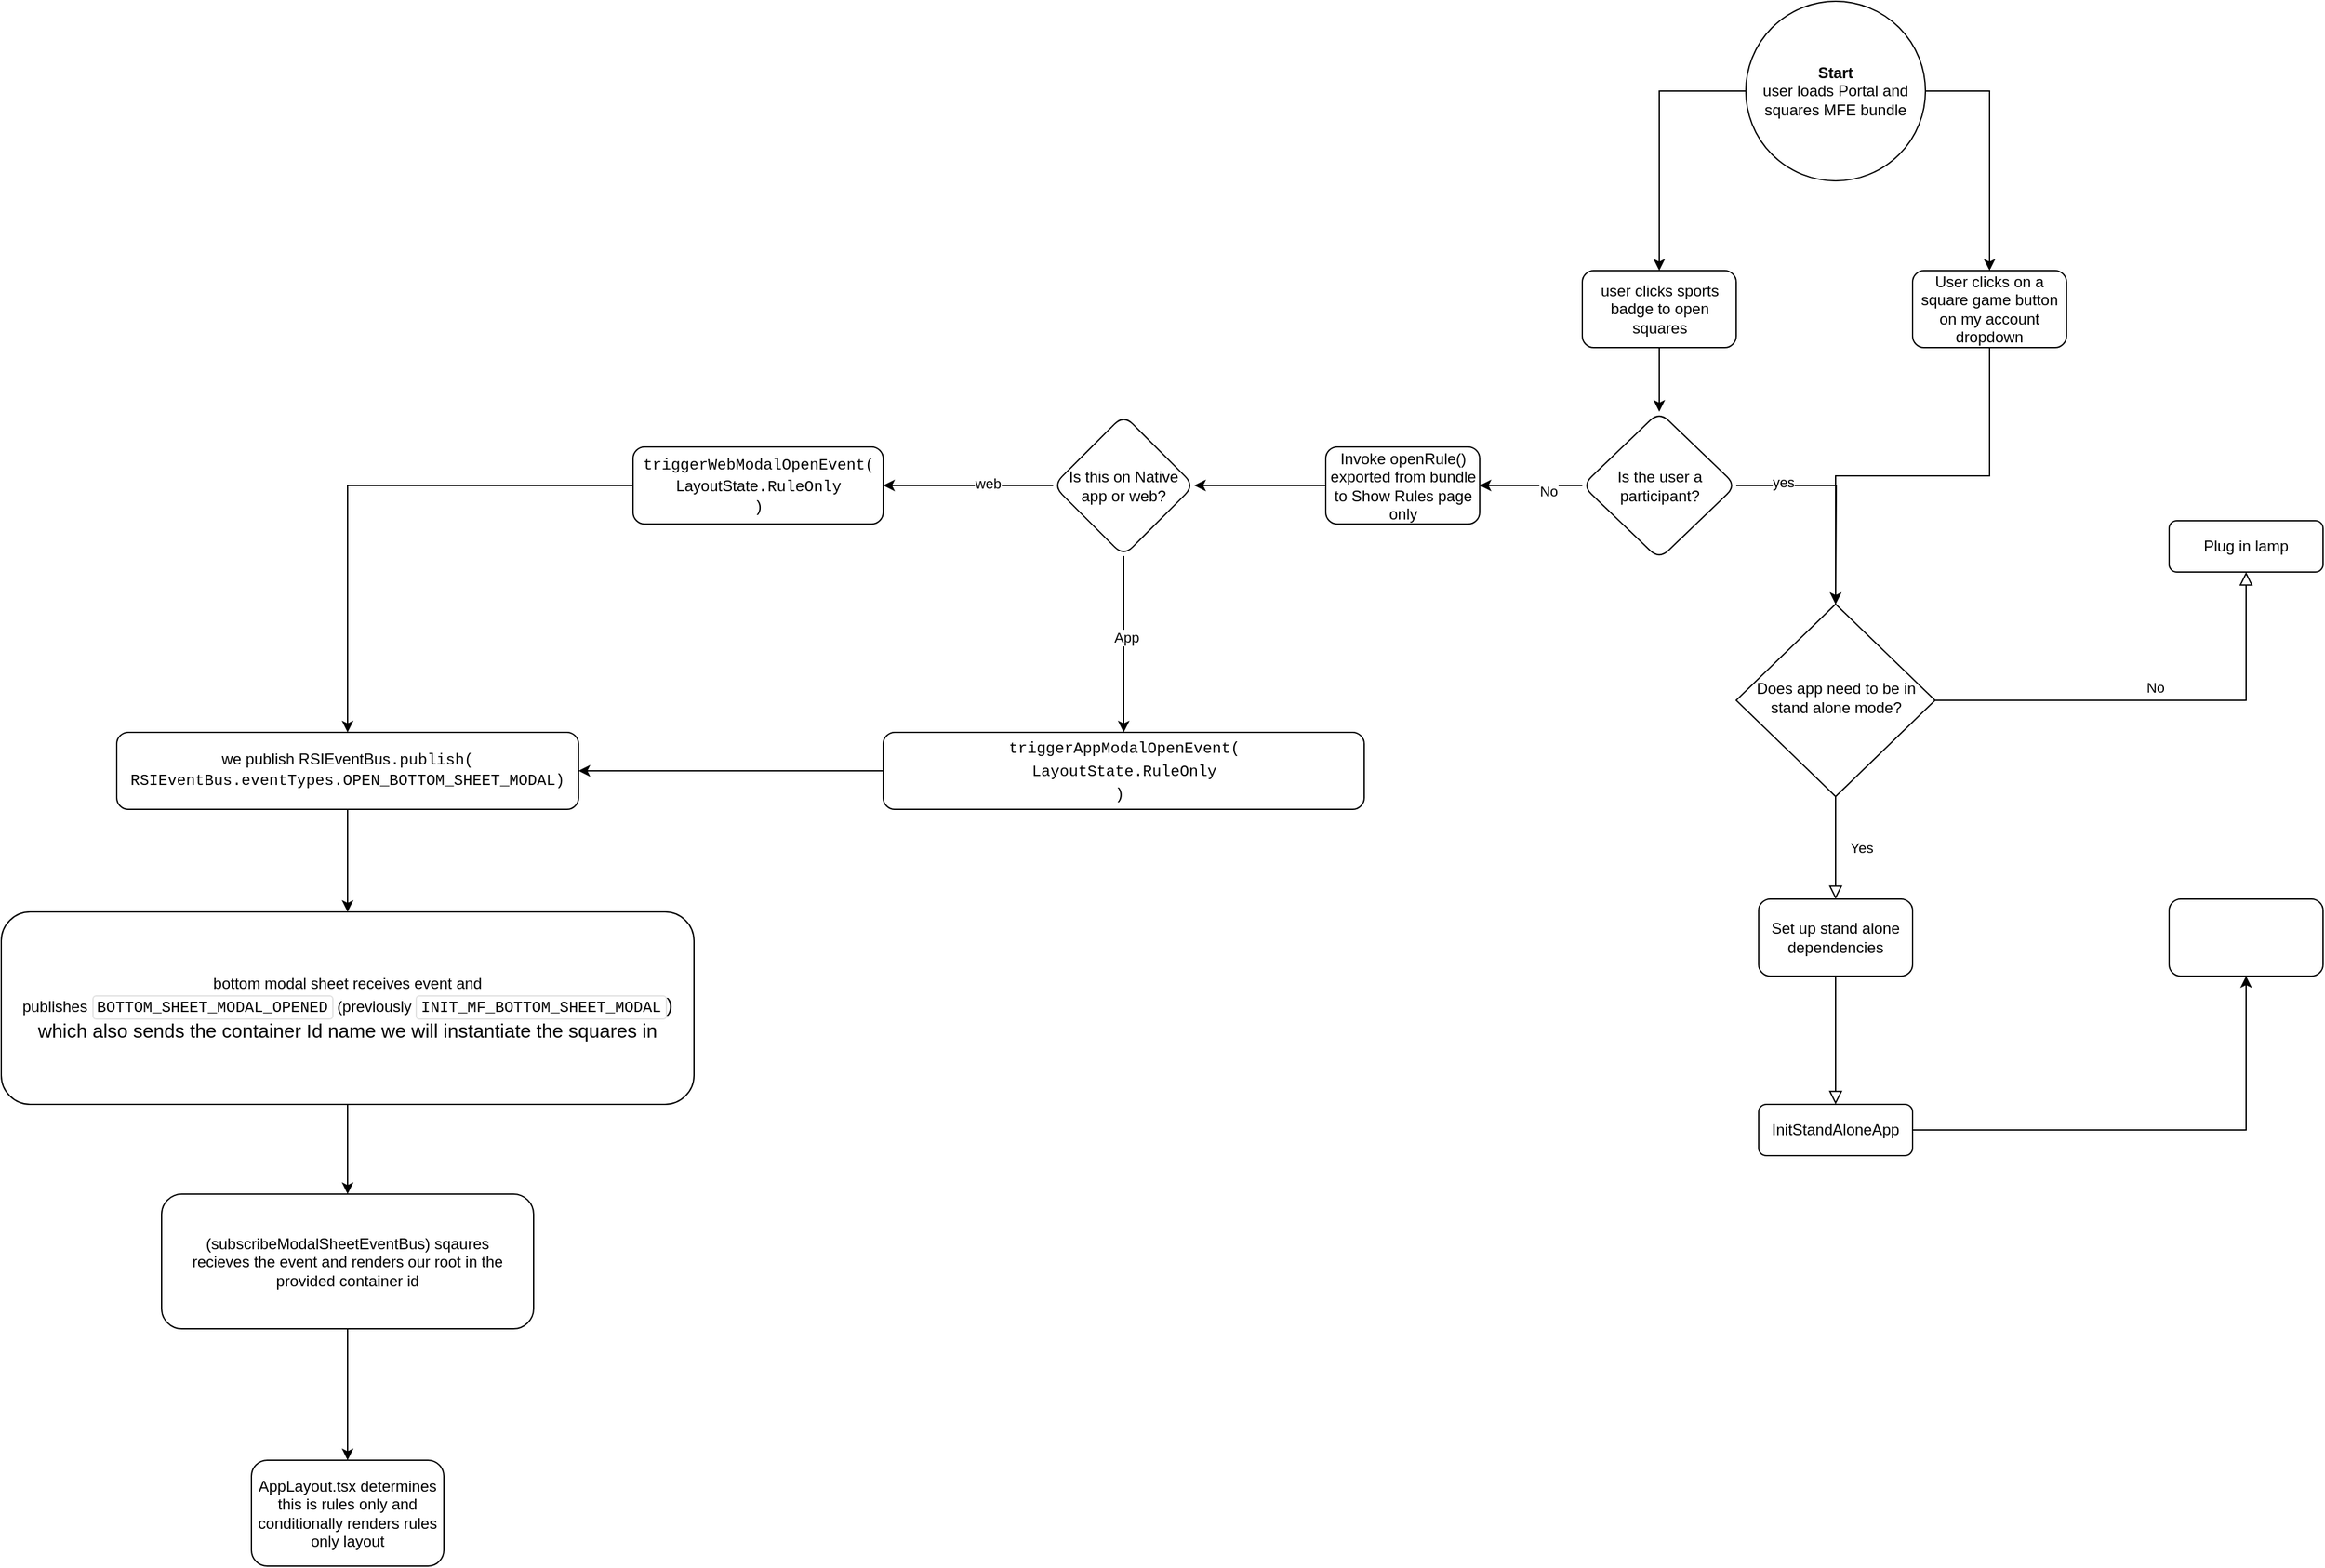 <mxfile version="20.8.5" type="github">
  <diagram id="C5RBs43oDa-KdzZeNtuy" name="Page-1">
    <mxGraphModel dx="2896" dy="1965" grid="1" gridSize="10" guides="1" tooltips="1" connect="1" arrows="1" fold="1" page="1" pageScale="1" pageWidth="827" pageHeight="1169" math="0" shadow="0">
      <root>
        <mxCell id="WIyWlLk6GJQsqaUBKTNV-0" />
        <mxCell id="WIyWlLk6GJQsqaUBKTNV-1" parent="WIyWlLk6GJQsqaUBKTNV-0" />
        <mxCell id="MCXYUD_cc4jcH39WPMn9-36" style="edgeStyle=orthogonalEdgeStyle;rounded=0;orthogonalLoop=1;jettySize=auto;html=1;entryX=0.5;entryY=0;entryDx=0;entryDy=0;" parent="WIyWlLk6GJQsqaUBKTNV-1" source="WIyWlLk6GJQsqaUBKTNV-3" target="MCXYUD_cc4jcH39WPMn9-29" edge="1">
          <mxGeometry relative="1" as="geometry" />
        </mxCell>
        <mxCell id="WIyWlLk6GJQsqaUBKTNV-3" value="user clicks sports badge to open squares" style="rounded=1;whiteSpace=wrap;html=1;fontSize=12;glass=0;strokeWidth=1;shadow=0;" parent="WIyWlLk6GJQsqaUBKTNV-1" vertex="1">
          <mxGeometry x="22.5" y="40" width="120" height="60" as="geometry" />
        </mxCell>
        <mxCell id="WIyWlLk6GJQsqaUBKTNV-4" value="Yes" style="rounded=0;html=1;jettySize=auto;orthogonalLoop=1;fontSize=11;endArrow=block;endFill=0;endSize=8;strokeWidth=1;shadow=0;labelBackgroundColor=none;edgeStyle=orthogonalEdgeStyle;entryX=0.5;entryY=0;entryDx=0;entryDy=0;" parent="WIyWlLk6GJQsqaUBKTNV-1" source="WIyWlLk6GJQsqaUBKTNV-6" target="MCXYUD_cc4jcH39WPMn9-2" edge="1">
          <mxGeometry y="20" relative="1" as="geometry">
            <mxPoint as="offset" />
            <mxPoint x="220" y="390" as="targetPoint" />
            <Array as="points">
              <mxPoint x="220" y="390" />
              <mxPoint x="220" y="390" />
            </Array>
          </mxGeometry>
        </mxCell>
        <mxCell id="WIyWlLk6GJQsqaUBKTNV-5" value="No" style="edgeStyle=orthogonalEdgeStyle;rounded=0;html=1;jettySize=auto;orthogonalLoop=1;fontSize=11;endArrow=block;endFill=0;endSize=8;strokeWidth=1;shadow=0;labelBackgroundColor=none;" parent="WIyWlLk6GJQsqaUBKTNV-1" source="WIyWlLk6GJQsqaUBKTNV-6" target="WIyWlLk6GJQsqaUBKTNV-7" edge="1">
          <mxGeometry y="10" relative="1" as="geometry">
            <mxPoint as="offset" />
          </mxGeometry>
        </mxCell>
        <mxCell id="WIyWlLk6GJQsqaUBKTNV-6" value="Does app need to be in stand alone mode?" style="rhombus;whiteSpace=wrap;html=1;shadow=0;fontFamily=Helvetica;fontSize=12;align=center;strokeWidth=1;spacing=6;spacingTop=-4;" parent="WIyWlLk6GJQsqaUBKTNV-1" vertex="1">
          <mxGeometry x="142.5" y="300" width="155" height="150" as="geometry" />
        </mxCell>
        <mxCell id="WIyWlLk6GJQsqaUBKTNV-7" value="Plug in lamp" style="rounded=1;whiteSpace=wrap;html=1;fontSize=12;glass=0;strokeWidth=1;shadow=0;" parent="WIyWlLk6GJQsqaUBKTNV-1" vertex="1">
          <mxGeometry x="480" y="235" width="120" height="40" as="geometry" />
        </mxCell>
        <mxCell id="WIyWlLk6GJQsqaUBKTNV-8" value="" style="rounded=0;html=1;jettySize=auto;orthogonalLoop=1;fontSize=11;endArrow=block;endFill=0;endSize=8;strokeWidth=1;shadow=0;labelBackgroundColor=none;edgeStyle=orthogonalEdgeStyle;" parent="WIyWlLk6GJQsqaUBKTNV-1" source="MCXYUD_cc4jcH39WPMn9-2" target="WIyWlLk6GJQsqaUBKTNV-11" edge="1">
          <mxGeometry x="0.333" y="20" relative="1" as="geometry">
            <mxPoint as="offset" />
            <mxPoint x="220" y="470" as="sourcePoint" />
          </mxGeometry>
        </mxCell>
        <mxCell id="MCXYUD_cc4jcH39WPMn9-6" value="" style="edgeStyle=orthogonalEdgeStyle;rounded=0;orthogonalLoop=1;jettySize=auto;html=1;" parent="WIyWlLk6GJQsqaUBKTNV-1" source="WIyWlLk6GJQsqaUBKTNV-11" target="MCXYUD_cc4jcH39WPMn9-5" edge="1">
          <mxGeometry relative="1" as="geometry" />
        </mxCell>
        <mxCell id="WIyWlLk6GJQsqaUBKTNV-11" value="InitStandAloneApp" style="rounded=1;whiteSpace=wrap;html=1;fontSize=12;glass=0;strokeWidth=1;shadow=0;" parent="WIyWlLk6GJQsqaUBKTNV-1" vertex="1">
          <mxGeometry x="160" y="690" width="120" height="40" as="geometry" />
        </mxCell>
        <mxCell id="MCXYUD_cc4jcH39WPMn9-2" value="Set up stand alone dependencies" style="rounded=1;whiteSpace=wrap;html=1;" parent="WIyWlLk6GJQsqaUBKTNV-1" vertex="1">
          <mxGeometry x="160" y="530" width="120" height="60" as="geometry" />
        </mxCell>
        <mxCell id="MCXYUD_cc4jcH39WPMn9-5" value="" style="whiteSpace=wrap;html=1;rounded=1;glass=0;strokeWidth=1;shadow=0;" parent="WIyWlLk6GJQsqaUBKTNV-1" vertex="1">
          <mxGeometry x="480" y="530" width="120" height="60" as="geometry" />
        </mxCell>
        <mxCell id="MCXYUD_cc4jcH39WPMn9-32" style="edgeStyle=orthogonalEdgeStyle;rounded=0;orthogonalLoop=1;jettySize=auto;html=1;" parent="WIyWlLk6GJQsqaUBKTNV-1" source="MCXYUD_cc4jcH39WPMn9-27" target="WIyWlLk6GJQsqaUBKTNV-6" edge="1">
          <mxGeometry relative="1" as="geometry" />
        </mxCell>
        <mxCell id="MCXYUD_cc4jcH39WPMn9-27" value="User clicks on a square game button on my account dropdown" style="rounded=1;whiteSpace=wrap;html=1;fontSize=12;glass=0;strokeWidth=1;shadow=0;" parent="WIyWlLk6GJQsqaUBKTNV-1" vertex="1">
          <mxGeometry x="280" y="40" width="120" height="60" as="geometry" />
        </mxCell>
        <mxCell id="MCXYUD_cc4jcH39WPMn9-33" style="edgeStyle=orthogonalEdgeStyle;rounded=0;orthogonalLoop=1;jettySize=auto;html=1;" parent="WIyWlLk6GJQsqaUBKTNV-1" source="MCXYUD_cc4jcH39WPMn9-29" edge="1">
          <mxGeometry relative="1" as="geometry">
            <mxPoint x="220" y="300" as="targetPoint" />
          </mxGeometry>
        </mxCell>
        <mxCell id="MCXYUD_cc4jcH39WPMn9-35" value="yes" style="edgeLabel;html=1;align=center;verticalAlign=middle;resizable=0;points=[];" parent="MCXYUD_cc4jcH39WPMn9-33" vertex="1" connectable="0">
          <mxGeometry x="-0.582" y="3" relative="1" as="geometry">
            <mxPoint x="1" as="offset" />
          </mxGeometry>
        </mxCell>
        <mxCell id="MCXYUD_cc4jcH39WPMn9-42" value="" style="edgeStyle=orthogonalEdgeStyle;rounded=0;orthogonalLoop=1;jettySize=auto;html=1;" parent="WIyWlLk6GJQsqaUBKTNV-1" source="MCXYUD_cc4jcH39WPMn9-29" target="MCXYUD_cc4jcH39WPMn9-41" edge="1">
          <mxGeometry relative="1" as="geometry" />
        </mxCell>
        <mxCell id="MCXYUD_cc4jcH39WPMn9-43" value="No" style="edgeLabel;html=1;align=center;verticalAlign=middle;resizable=0;points=[];" parent="MCXYUD_cc4jcH39WPMn9-42" vertex="1" connectable="0">
          <mxGeometry x="-0.312" y="4" relative="1" as="geometry">
            <mxPoint x="1" as="offset" />
          </mxGeometry>
        </mxCell>
        <mxCell id="MCXYUD_cc4jcH39WPMn9-29" value="Is the user a participant?" style="rhombus;whiteSpace=wrap;html=1;rounded=1;glass=0;strokeWidth=1;shadow=0;" parent="WIyWlLk6GJQsqaUBKTNV-1" vertex="1">
          <mxGeometry x="22.5" y="150" width="120" height="115" as="geometry" />
        </mxCell>
        <mxCell id="MCXYUD_cc4jcH39WPMn9-39" style="edgeStyle=orthogonalEdgeStyle;rounded=0;orthogonalLoop=1;jettySize=auto;html=1;entryX=0.5;entryY=0;entryDx=0;entryDy=0;" parent="WIyWlLk6GJQsqaUBKTNV-1" source="MCXYUD_cc4jcH39WPMn9-37" target="WIyWlLk6GJQsqaUBKTNV-3" edge="1">
          <mxGeometry relative="1" as="geometry" />
        </mxCell>
        <mxCell id="MCXYUD_cc4jcH39WPMn9-40" style="edgeStyle=orthogonalEdgeStyle;rounded=0;orthogonalLoop=1;jettySize=auto;html=1;entryX=0.5;entryY=0;entryDx=0;entryDy=0;" parent="WIyWlLk6GJQsqaUBKTNV-1" source="MCXYUD_cc4jcH39WPMn9-37" target="MCXYUD_cc4jcH39WPMn9-27" edge="1">
          <mxGeometry relative="1" as="geometry">
            <Array as="points">
              <mxPoint x="340" y="-100" />
            </Array>
          </mxGeometry>
        </mxCell>
        <mxCell id="MCXYUD_cc4jcH39WPMn9-37" value="&lt;b&gt;Start&lt;/b&gt;&lt;br&gt;user loads Portal and squares MFE bundle" style="ellipse;whiteSpace=wrap;html=1;rounded=1;glass=0;strokeWidth=1;shadow=0;" parent="WIyWlLk6GJQsqaUBKTNV-1" vertex="1">
          <mxGeometry x="150" y="-170" width="140" height="140" as="geometry" />
        </mxCell>
        <mxCell id="MCXYUD_cc4jcH39WPMn9-50" style="edgeStyle=orthogonalEdgeStyle;rounded=0;orthogonalLoop=1;jettySize=auto;html=1;entryX=1;entryY=0.5;entryDx=0;entryDy=0;" parent="WIyWlLk6GJQsqaUBKTNV-1" source="MCXYUD_cc4jcH39WPMn9-41" target="MCXYUD_cc4jcH39WPMn9-49" edge="1">
          <mxGeometry relative="1" as="geometry" />
        </mxCell>
        <mxCell id="MCXYUD_cc4jcH39WPMn9-41" value="Invoke openRule() exported from bundle to Show Rules page only" style="whiteSpace=wrap;html=1;rounded=1;glass=0;strokeWidth=1;shadow=0;" parent="WIyWlLk6GJQsqaUBKTNV-1" vertex="1">
          <mxGeometry x="-177.5" y="177.5" width="120" height="60" as="geometry" />
        </mxCell>
        <mxCell id="MCXYUD_cc4jcH39WPMn9-53" value="" style="edgeStyle=orthogonalEdgeStyle;rounded=0;orthogonalLoop=1;jettySize=auto;html=1;" parent="WIyWlLk6GJQsqaUBKTNV-1" source="MCXYUD_cc4jcH39WPMn9-49" target="MCXYUD_cc4jcH39WPMn9-52" edge="1">
          <mxGeometry relative="1" as="geometry" />
        </mxCell>
        <mxCell id="MCXYUD_cc4jcH39WPMn9-54" value="App" style="edgeLabel;html=1;align=center;verticalAlign=middle;resizable=0;points=[];" parent="MCXYUD_cc4jcH39WPMn9-53" vertex="1" connectable="0">
          <mxGeometry x="-0.086" y="2" relative="1" as="geometry">
            <mxPoint as="offset" />
          </mxGeometry>
        </mxCell>
        <mxCell id="MCXYUD_cc4jcH39WPMn9-56" value="" style="edgeStyle=orthogonalEdgeStyle;rounded=0;orthogonalLoop=1;jettySize=auto;html=1;fontColor=#000000;" parent="WIyWlLk6GJQsqaUBKTNV-1" source="MCXYUD_cc4jcH39WPMn9-49" target="MCXYUD_cc4jcH39WPMn9-55" edge="1">
          <mxGeometry relative="1" as="geometry" />
        </mxCell>
        <mxCell id="xVJ-DxOtRgV6wVlN24Tc-4" value="web" style="edgeLabel;html=1;align=center;verticalAlign=middle;resizable=0;points=[];" vertex="1" connectable="0" parent="MCXYUD_cc4jcH39WPMn9-56">
          <mxGeometry x="-0.227" y="-2" relative="1" as="geometry">
            <mxPoint as="offset" />
          </mxGeometry>
        </mxCell>
        <mxCell id="MCXYUD_cc4jcH39WPMn9-49" value="Is this on Native app or web?" style="rhombus;whiteSpace=wrap;html=1;rounded=1;glass=0;strokeWidth=1;shadow=0;" parent="WIyWlLk6GJQsqaUBKTNV-1" vertex="1">
          <mxGeometry x="-390" y="152.5" width="110" height="110" as="geometry" />
        </mxCell>
        <mxCell id="xVJ-DxOtRgV6wVlN24Tc-3" style="edgeStyle=orthogonalEdgeStyle;rounded=0;orthogonalLoop=1;jettySize=auto;html=1;entryX=1;entryY=0.5;entryDx=0;entryDy=0;" edge="1" parent="WIyWlLk6GJQsqaUBKTNV-1" source="MCXYUD_cc4jcH39WPMn9-52" target="xVJ-DxOtRgV6wVlN24Tc-1">
          <mxGeometry relative="1" as="geometry" />
        </mxCell>
        <mxCell id="MCXYUD_cc4jcH39WPMn9-52" value="&lt;div style=&quot;font-family: Menlo, Monaco, &amp;quot;Courier New&amp;quot;, monospace; line-height: 18px;&quot;&gt;triggerAppModalOpenEvent(&lt;/div&gt;&lt;div style=&quot;font-family: Menlo, Monaco, &amp;quot;Courier New&amp;quot;, monospace; line-height: 18px;&quot;&gt;LayoutState.RuleOnly&lt;/div&gt;&lt;div style=&quot;font-family: Menlo, Monaco, &amp;quot;Courier New&amp;quot;, monospace; line-height: 18px;&quot;&gt;&lt;span style=&quot;background-color: initial;&quot;&gt;)&amp;nbsp;&lt;/span&gt;&lt;/div&gt;" style="whiteSpace=wrap;html=1;rounded=1;glass=0;strokeWidth=1;shadow=0;" parent="WIyWlLk6GJQsqaUBKTNV-1" vertex="1">
          <mxGeometry x="-522.5" y="400" width="375" height="60" as="geometry" />
        </mxCell>
        <mxCell id="xVJ-DxOtRgV6wVlN24Tc-2" value="" style="edgeStyle=orthogonalEdgeStyle;rounded=0;orthogonalLoop=1;jettySize=auto;html=1;" edge="1" parent="WIyWlLk6GJQsqaUBKTNV-1" source="MCXYUD_cc4jcH39WPMn9-55" target="xVJ-DxOtRgV6wVlN24Tc-1">
          <mxGeometry relative="1" as="geometry" />
        </mxCell>
        <mxCell id="MCXYUD_cc4jcH39WPMn9-55" value="&lt;div style=&quot;font-family: Menlo, Monaco, &amp;quot;Courier New&amp;quot;, monospace; line-height: 18px;&quot;&gt;triggerWebModalOpenEvent(&lt;/div&gt;LayoutState&lt;span style=&quot;border-color: var(--border-color); font-family: Menlo, Monaco, &amp;quot;Courier New&amp;quot;, monospace;&quot;&gt;.&lt;/span&gt;&lt;span style=&quot;border-color: var(--border-color); font-family: Menlo, Monaco, &amp;quot;Courier New&amp;quot;, monospace;&quot;&gt;RuleOnly&lt;/span&gt;&lt;div style=&quot;font-family: Menlo, Monaco, &amp;quot;Courier New&amp;quot;, monospace; line-height: 18px;&quot;&gt;)&lt;/div&gt;" style="whiteSpace=wrap;html=1;rounded=1;glass=0;strokeWidth=1;shadow=0;" parent="WIyWlLk6GJQsqaUBKTNV-1" vertex="1">
          <mxGeometry x="-717.5" y="177.5" width="195" height="60" as="geometry" />
        </mxCell>
        <mxCell id="xVJ-DxOtRgV6wVlN24Tc-7" value="" style="edgeStyle=orthogonalEdgeStyle;rounded=0;orthogonalLoop=1;jettySize=auto;html=1;fontColor=#000000;" edge="1" parent="WIyWlLk6GJQsqaUBKTNV-1" source="xVJ-DxOtRgV6wVlN24Tc-1" target="xVJ-DxOtRgV6wVlN24Tc-6">
          <mxGeometry relative="1" as="geometry" />
        </mxCell>
        <mxCell id="xVJ-DxOtRgV6wVlN24Tc-1" value="we publish&amp;nbsp;RSIEventBus&lt;span style=&quot;font-family: Menlo, Monaco, &amp;quot;Courier New&amp;quot;, monospace;&quot;&gt;.&lt;/span&gt;&lt;span style=&quot;font-family: Menlo, Monaco, &amp;quot;Courier New&amp;quot;, monospace;&quot;&gt;publish&lt;/span&gt;&lt;span style=&quot;font-family: Menlo, Monaco, &amp;quot;Courier New&amp;quot;, monospace;&quot;&gt;(&lt;/span&gt;&lt;div style=&quot;font-family: Menlo, Monaco, &amp;quot;Courier New&amp;quot;, monospace; line-height: 18px;&quot;&gt;&lt;div style=&quot;&quot;&gt;    RSIEventBus.eventTypes.OPEN_BOTTOM_SHEET_MODAL)&lt;/div&gt;&lt;/div&gt;" style="whiteSpace=wrap;html=1;rounded=1;glass=0;strokeWidth=1;shadow=0;" vertex="1" parent="WIyWlLk6GJQsqaUBKTNV-1">
          <mxGeometry x="-1120" y="400" width="360" height="60" as="geometry" />
        </mxCell>
        <mxCell id="xVJ-DxOtRgV6wVlN24Tc-10" value="" style="edgeStyle=orthogonalEdgeStyle;rounded=0;orthogonalLoop=1;jettySize=auto;html=1;fontColor=#000000;" edge="1" parent="WIyWlLk6GJQsqaUBKTNV-1" source="xVJ-DxOtRgV6wVlN24Tc-6" target="xVJ-DxOtRgV6wVlN24Tc-9">
          <mxGeometry relative="1" as="geometry" />
        </mxCell>
        <mxCell id="xVJ-DxOtRgV6wVlN24Tc-6" value="bottom modal sheet receives event and publishes&amp;nbsp;&lt;code style=&quot;box-sizing: inherit; border: 1px solid var(--saf-0); border-radius: 3px; padding: 2px 3px 1px; --saf-0:rgba(var(--sk_foreground_low,29,28,29),0.13); overflow-wrap: break-word; font-variant-ligatures: none; line-height: 1.5; tab-size: 4; word-break: normal; text-align: left; font-family: Monaco, Menlo, Consolas, &amp;quot;Courier New&amp;quot;, monospace !important;&quot; class=&quot;c-mrkdwn__code&quot; data-stringify-type=&quot;code&quot;&gt;BOTTOM_SHEET_MODAL_OPENED&lt;/code&gt;&amp;nbsp;(previously&amp;nbsp;&lt;code style=&quot;box-sizing: inherit; border: 1px solid var(--saf-0); border-radius: 3px; padding: 2px 3px 1px; --saf-0:rgba(var(--sk_foreground_low,29,28,29),0.13); overflow-wrap: break-word; font-variant-ligatures: none; line-height: 1.5; tab-size: 4; word-break: normal; text-align: left; font-family: Monaco, Menlo, Consolas, &amp;quot;Courier New&amp;quot;, monospace !important;&quot; class=&quot;c-mrkdwn__code&quot; data-stringify-type=&quot;code&quot;&gt;INIT_MF_BOTTOM_SHEET_MODAL&lt;/code&gt;&lt;span style=&quot;font-family: Slack-Lato, Slack-Fractions, appleLogo, sans-serif; font-size: 15px; font-variant-ligatures: common-ligatures; text-align: left;&quot;&gt;) which also sends the container Id name we will instantiate the squares in&lt;/span&gt;" style="whiteSpace=wrap;html=1;rounded=1;glass=0;strokeWidth=1;shadow=0;" vertex="1" parent="WIyWlLk6GJQsqaUBKTNV-1">
          <mxGeometry x="-1210" y="540" width="540" height="150" as="geometry" />
        </mxCell>
        <mxCell id="xVJ-DxOtRgV6wVlN24Tc-12" value="" style="edgeStyle=orthogonalEdgeStyle;rounded=0;orthogonalLoop=1;jettySize=auto;html=1;fontColor=#000000;" edge="1" parent="WIyWlLk6GJQsqaUBKTNV-1" source="xVJ-DxOtRgV6wVlN24Tc-9" target="xVJ-DxOtRgV6wVlN24Tc-11">
          <mxGeometry relative="1" as="geometry" />
        </mxCell>
        <mxCell id="xVJ-DxOtRgV6wVlN24Tc-9" value="(subscribeModalSheetEventBus) sqaures recieves&lt;span style=&quot;background-color: initial;&quot;&gt;&amp;nbsp;the event and renders our root in the provided container id&lt;/span&gt;" style="whiteSpace=wrap;html=1;rounded=1;glass=0;strokeWidth=1;shadow=0;" vertex="1" parent="WIyWlLk6GJQsqaUBKTNV-1">
          <mxGeometry x="-1085" y="760" width="290" height="105" as="geometry" />
        </mxCell>
        <mxCell id="xVJ-DxOtRgV6wVlN24Tc-11" value="AppLayout.tsx determines this is rules only and conditionally renders rules only layout" style="whiteSpace=wrap;html=1;rounded=1;glass=0;strokeWidth=1;shadow=0;" vertex="1" parent="WIyWlLk6GJQsqaUBKTNV-1">
          <mxGeometry x="-1015" y="967.5" width="150" height="82.5" as="geometry" />
        </mxCell>
      </root>
    </mxGraphModel>
  </diagram>
</mxfile>
